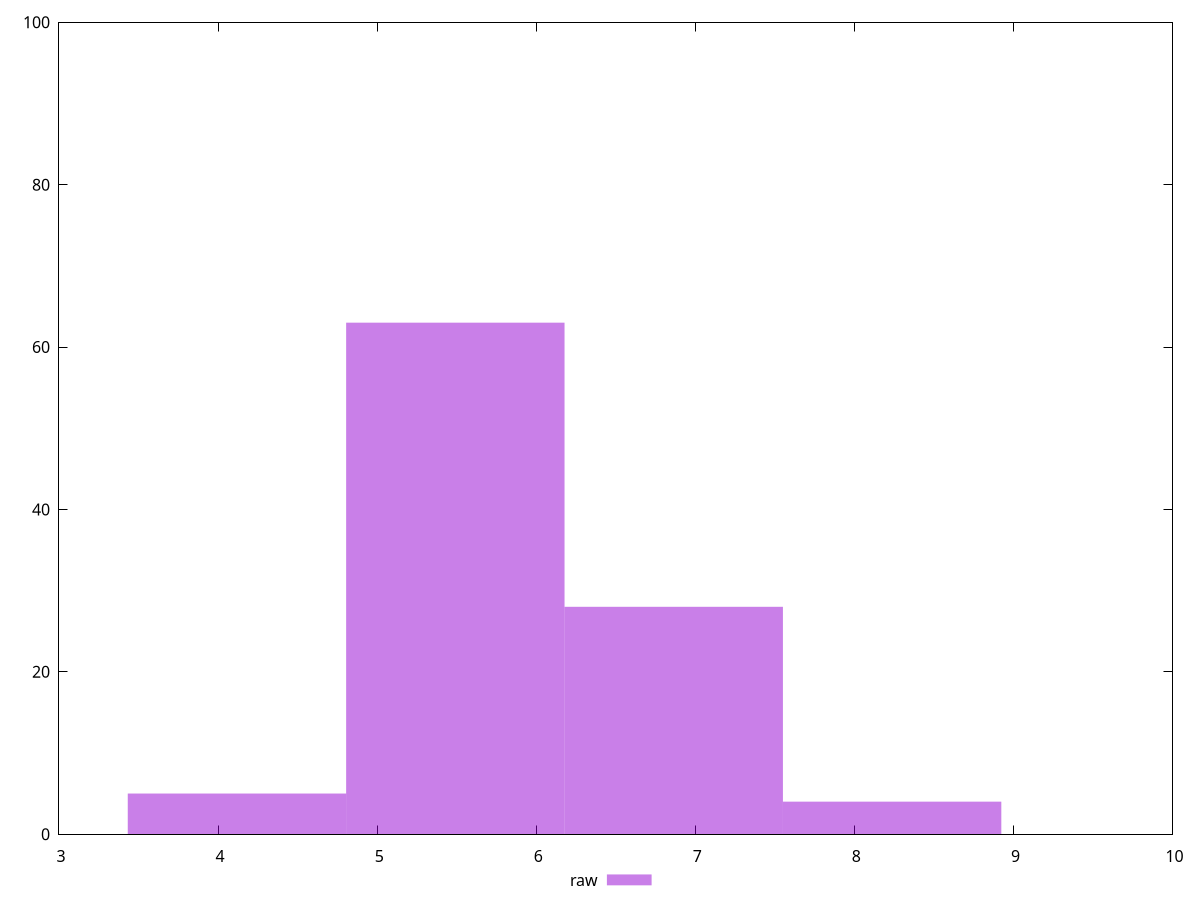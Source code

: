 reset
set terminal svg size 640, 490 enhanced background rgb 'white'
set output "reprap/network-server-latency/samples/pages+cached+noexternal+nosvg/raw/histogram.svg"

$raw <<EOF
6.864493087637195 28
5.491594470109756 63
4.1186958525823165 5
8.237391705164633 4
EOF

set key outside below
set boxwidth 1.372898617527439
set yrange [0:100]
set style fill transparent solid 0.5 noborder

plot \
  $raw title "raw" with boxes, \


reset